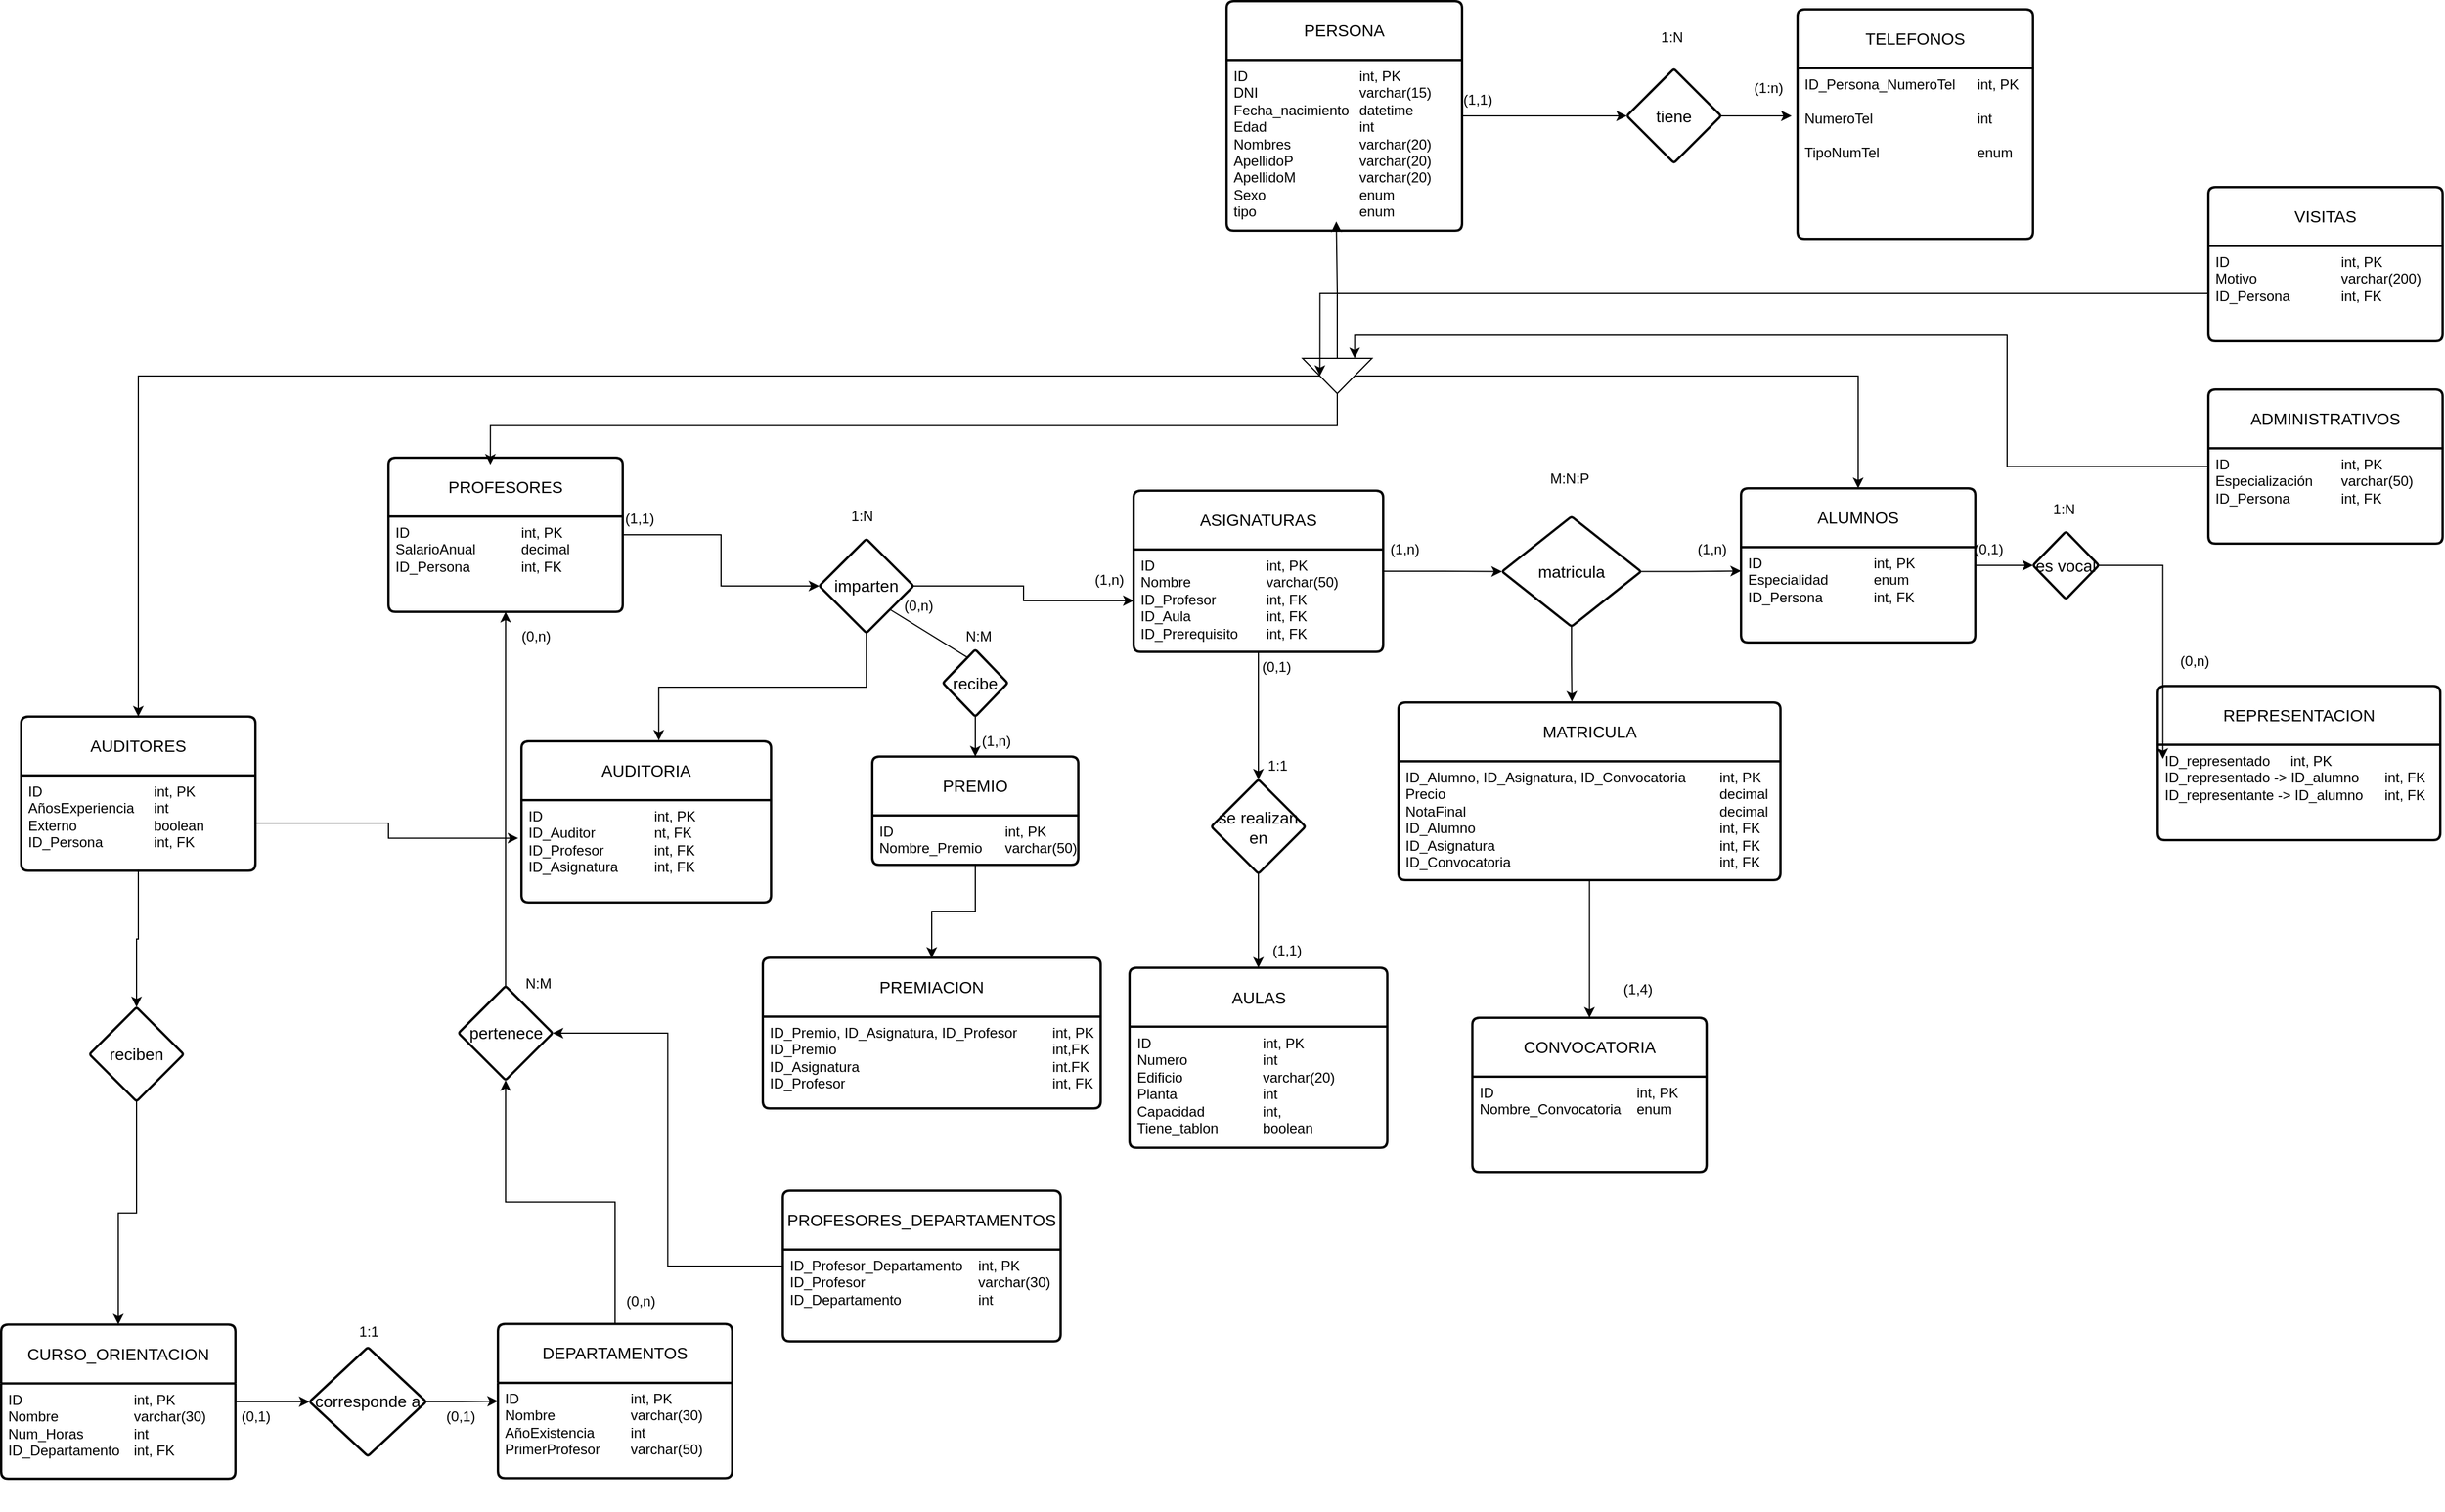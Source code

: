 <mxfile version="28.1.0">
  <diagram name="Página-1" id="hIb0Wc9JE0fTi1nJDeHk">
    <mxGraphModel dx="2127" dy="1770" grid="0" gridSize="10" guides="1" tooltips="1" connect="1" arrows="1" fold="1" page="1" pageScale="1" pageWidth="827" pageHeight="1169" math="0" shadow="0">
      <root>
        <mxCell id="0" />
        <mxCell id="1" parent="0" />
        <mxCell id="bm2Xu5GmlTO-DEPl8uQL-22" value="" style="edgeStyle=orthogonalEdgeStyle;rounded=0;orthogonalLoop=1;jettySize=auto;html=1;" edge="1" parent="1" source="bm2Xu5GmlTO-DEPl8uQL-1" target="bm2Xu5GmlTO-DEPl8uQL-21">
          <mxGeometry relative="1" as="geometry" />
        </mxCell>
        <mxCell id="bm2Xu5GmlTO-DEPl8uQL-1" value="PERSONA" style="swimlane;childLayout=stackLayout;horizontal=1;startSize=50;horizontalStack=0;rounded=1;fontSize=14;fontStyle=0;strokeWidth=2;resizeParent=0;resizeLast=1;shadow=0;dashed=0;align=center;arcSize=4;whiteSpace=wrap;html=1;" vertex="1" parent="1">
          <mxGeometry x="913" y="-116" width="200" height="195" as="geometry" />
        </mxCell>
        <mxCell id="bm2Xu5GmlTO-DEPl8uQL-2" value="ID&lt;span style=&quot;white-space: pre;&quot;&gt;&#x9;&lt;/span&gt;&lt;span style=&quot;white-space: pre;&quot;&gt;&#x9;&lt;/span&gt;&lt;span style=&quot;white-space: pre;&quot;&gt;&#x9;&lt;/span&gt;&lt;span style=&quot;white-space: pre;&quot;&gt;&#x9;&lt;/span&gt;int, PK&lt;div&gt;DNI&lt;span style=&quot;white-space: pre;&quot;&gt;&#x9;&lt;/span&gt;&lt;span style=&quot;white-space: pre;&quot;&gt;&#x9;&lt;/span&gt;&lt;span style=&quot;white-space: pre;&quot;&gt;&#x9;&lt;/span&gt;&lt;span style=&quot;white-space: pre;&quot;&gt;&#x9;&lt;/span&gt;varchar(15)&lt;/div&gt;&lt;div&gt;Fecha_nacimiento&lt;span style=&quot;white-space: pre;&quot;&gt;&#x9;&lt;/span&gt;datetime&lt;/div&gt;&lt;div&gt;Edad&lt;span style=&quot;white-space: pre;&quot;&gt;&#x9;&lt;/span&gt;&lt;span style=&quot;white-space: pre;&quot;&gt;&#x9;&lt;/span&gt;&lt;span style=&quot;white-space: pre;&quot;&gt;&#x9;&lt;/span&gt;int&lt;/div&gt;&lt;div&gt;Nombres&lt;span style=&quot;white-space: pre;&quot;&gt;&#x9;&lt;/span&gt;&lt;span style=&quot;white-space: pre;&quot;&gt;&#x9;&lt;/span&gt;&lt;span style=&quot;white-space: pre;&quot;&gt;&#x9;&lt;/span&gt;varchar(20)&lt;/div&gt;&lt;div&gt;ApellidoP&lt;span style=&quot;white-space: pre;&quot;&gt;&#x9;&lt;/span&gt;&lt;span style=&quot;white-space: pre;&quot;&gt;&#x9;&lt;/span&gt;&lt;span style=&quot;white-space: pre;&quot;&gt;&#x9;&lt;/span&gt;varchar(20)&lt;/div&gt;&lt;div&gt;ApellidoM&lt;span style=&quot;white-space: pre;&quot;&gt;&#x9;&lt;/span&gt;&lt;span style=&quot;white-space: pre;&quot;&gt;&#x9;&lt;/span&gt;varchar(20)&lt;/div&gt;&lt;div&gt;Sexo&lt;span style=&quot;white-space: pre;&quot;&gt;&#x9;&lt;/span&gt;&lt;span style=&quot;white-space: pre;&quot;&gt;&#x9;&lt;/span&gt;&lt;span style=&quot;white-space: pre;&quot;&gt;&#x9;&lt;/span&gt;enum&lt;/div&gt;&lt;div&gt;tipo&lt;span style=&quot;white-space: pre;&quot;&gt;&#x9;&lt;/span&gt;&lt;span style=&quot;white-space: pre;&quot;&gt;&#x9;&lt;/span&gt;&lt;span style=&quot;white-space: pre;&quot;&gt;&#x9;&lt;/span&gt;&lt;span style=&quot;white-space: pre;&quot;&gt;&#x9;&lt;/span&gt;enum&lt;/div&gt;&lt;div&gt;&lt;br&gt;&lt;/div&gt;&lt;div&gt;&lt;br&gt;&lt;/div&gt;&lt;div&gt;&lt;br&gt;&lt;/div&gt;" style="align=left;strokeColor=none;fillColor=none;spacingLeft=4;spacingRight=4;fontSize=12;verticalAlign=top;resizable=0;rotatable=0;part=1;html=1;whiteSpace=wrap;" vertex="1" parent="bm2Xu5GmlTO-DEPl8uQL-1">
          <mxGeometry y="50" width="200" height="145" as="geometry" />
        </mxCell>
        <mxCell id="bm2Xu5GmlTO-DEPl8uQL-25" value="" style="edgeStyle=orthogonalEdgeStyle;rounded=0;orthogonalLoop=1;jettySize=auto;html=1;" edge="1" parent="1" source="bm2Xu5GmlTO-DEPl8uQL-21">
          <mxGeometry relative="1" as="geometry">
            <mxPoint x="1393" y="-18.5" as="targetPoint" />
          </mxGeometry>
        </mxCell>
        <mxCell id="bm2Xu5GmlTO-DEPl8uQL-21" value="tiene" style="rhombus;whiteSpace=wrap;html=1;fontSize=14;fontStyle=0;startSize=50;horizontal=1;rounded=1;strokeWidth=2;shadow=0;dashed=0;arcSize=4;" vertex="1" parent="1">
          <mxGeometry x="1253" y="-58.5" width="80" height="80" as="geometry" />
        </mxCell>
        <mxCell id="bm2Xu5GmlTO-DEPl8uQL-23" value="(1,1)" style="text;html=1;align=center;verticalAlign=middle;resizable=0;points=[];autosize=1;strokeColor=none;fillColor=none;" vertex="1" parent="1">
          <mxGeometry x="1104" y="-45" width="43" height="26" as="geometry" />
        </mxCell>
        <mxCell id="bm2Xu5GmlTO-DEPl8uQL-26" value="TELEFONOS" style="swimlane;childLayout=stackLayout;horizontal=1;startSize=50;horizontalStack=0;rounded=1;fontSize=14;fontStyle=0;strokeWidth=2;resizeParent=0;resizeLast=1;shadow=0;dashed=0;align=center;arcSize=4;whiteSpace=wrap;html=1;" vertex="1" parent="1">
          <mxGeometry x="1398" y="-109" width="200" height="195" as="geometry" />
        </mxCell>
        <mxCell id="bm2Xu5GmlTO-DEPl8uQL-27" value="ID_Persona_NumeroTel&lt;span style=&quot;white-space: pre;&quot;&gt;&#x9;&lt;/span&gt;&amp;nbsp; &amp;nbsp; int, PK&lt;div&gt;&lt;br&gt;&lt;/div&gt;&lt;div&gt;NumeroTel&lt;span style=&quot;white-space: pre;&quot;&gt;&#x9;&lt;/span&gt;&lt;span style=&quot;white-space: pre;&quot;&gt;&#x9;&lt;/span&gt;&lt;span style=&quot;white-space: pre;&quot;&gt;&#x9;    int&lt;/span&gt;&lt;/div&gt;&lt;div&gt;&lt;br&gt;&lt;/div&gt;&lt;div&gt;TipoNumTel&lt;span style=&quot;white-space: pre;&quot;&gt;&#x9;&lt;/span&gt;&lt;span style=&quot;white-space: pre;&quot;&gt;&#x9;&lt;/span&gt;&lt;span style=&quot;white-space: pre;&quot;&gt;&#x9;&lt;/span&gt;&amp;nbsp; &amp;nbsp; enum&lt;/div&gt;&lt;div&gt;&lt;br&gt;&lt;/div&gt;&lt;div&gt;&lt;br&gt;&lt;/div&gt;&lt;div&gt;&lt;br&gt;&lt;/div&gt;" style="align=left;strokeColor=none;fillColor=none;spacingLeft=4;spacingRight=4;fontSize=12;verticalAlign=top;resizable=0;rotatable=0;part=1;html=1;whiteSpace=wrap;" vertex="1" parent="bm2Xu5GmlTO-DEPl8uQL-26">
          <mxGeometry y="50" width="200" height="145" as="geometry" />
        </mxCell>
        <mxCell id="bm2Xu5GmlTO-DEPl8uQL-28" value="(1:n)" style="text;html=1;align=center;verticalAlign=middle;resizable=0;points=[];autosize=1;strokeColor=none;fillColor=none;" vertex="1" parent="1">
          <mxGeometry x="1351" y="-55" width="43" height="26" as="geometry" />
        </mxCell>
        <mxCell id="bm2Xu5GmlTO-DEPl8uQL-29" value="1:N" style="text;html=1;align=center;verticalAlign=middle;resizable=0;points=[];autosize=1;strokeColor=none;fillColor=none;" vertex="1" parent="1">
          <mxGeometry x="1272" y="-98" width="37" height="26" as="geometry" />
        </mxCell>
        <mxCell id="bm2Xu5GmlTO-DEPl8uQL-44" value="" style="edgeStyle=orthogonalEdgeStyle;rounded=0;orthogonalLoop=1;jettySize=auto;html=1;" edge="1" parent="1" source="bm2Xu5GmlTO-DEPl8uQL-30" target="bm2Xu5GmlTO-DEPl8uQL-43">
          <mxGeometry relative="1" as="geometry" />
        </mxCell>
        <mxCell id="bm2Xu5GmlTO-DEPl8uQL-30" value="AUDITORES" style="swimlane;childLayout=stackLayout;horizontal=1;startSize=50;horizontalStack=0;rounded=1;fontSize=14;fontStyle=0;strokeWidth=2;resizeParent=0;resizeLast=1;shadow=0;dashed=0;align=center;arcSize=4;whiteSpace=wrap;html=1;" vertex="1" parent="1">
          <mxGeometry x="-111" y="492" width="199" height="131" as="geometry" />
        </mxCell>
        <mxCell id="bm2Xu5GmlTO-DEPl8uQL-31" value="ID&lt;span style=&quot;white-space: pre;&quot;&gt;&#x9;&lt;/span&gt;&lt;span style=&quot;white-space: pre;&quot;&gt;&#x9;&lt;span style=&quot;white-space: pre;&quot;&gt;&#x9;&lt;/span&gt;&lt;span style=&quot;white-space: pre;&quot;&gt;&#x9;&lt;/span&gt;&lt;/span&gt;int, PK&lt;div&gt;AñosExperiencia&lt;span style=&quot;white-space: pre;&quot;&gt;&#x9;&lt;/span&gt;int&lt;/div&gt;&lt;div&gt;Externo&lt;span style=&quot;white-space: pre;&quot;&gt;&#x9;&lt;/span&gt;&lt;span style=&quot;white-space: pre;&quot;&gt;&#x9;&lt;/span&gt;&lt;span style=&quot;white-space: pre;&quot;&gt;&#x9;&lt;/span&gt;boolean&lt;/div&gt;&lt;div&gt;ID_Persona&lt;span style=&quot;white-space: pre;&quot;&gt;&#x9;&lt;/span&gt;&lt;span style=&quot;white-space: pre;&quot;&gt;&#x9;&lt;/span&gt;int, FK&lt;/div&gt;&lt;div&gt;&lt;br&gt;&lt;/div&gt;&lt;div&gt;&lt;br&gt;&lt;/div&gt;&lt;div&gt;&lt;br&gt;&lt;/div&gt;" style="align=left;strokeColor=none;fillColor=none;spacingLeft=4;spacingRight=4;fontSize=12;verticalAlign=top;resizable=0;rotatable=0;part=1;html=1;whiteSpace=wrap;" vertex="1" parent="bm2Xu5GmlTO-DEPl8uQL-30">
          <mxGeometry y="50" width="199" height="81" as="geometry" />
        </mxCell>
        <mxCell id="bm2Xu5GmlTO-DEPl8uQL-34" style="edgeStyle=orthogonalEdgeStyle;rounded=0;orthogonalLoop=1;jettySize=auto;html=1;entryX=0.5;entryY=0;entryDx=0;entryDy=0;" edge="1" parent="1" source="bm2Xu5GmlTO-DEPl8uQL-32" target="bm2Xu5GmlTO-DEPl8uQL-30">
          <mxGeometry relative="1" as="geometry" />
        </mxCell>
        <mxCell id="bm2Xu5GmlTO-DEPl8uQL-110" style="edgeStyle=orthogonalEdgeStyle;rounded=0;orthogonalLoop=1;jettySize=auto;html=1;exitX=0;exitY=0.5;exitDx=0;exitDy=0;" edge="1" parent="1" source="bm2Xu5GmlTO-DEPl8uQL-32">
          <mxGeometry relative="1" as="geometry">
            <mxPoint x="1006.182" y="71.182" as="targetPoint" />
          </mxGeometry>
        </mxCell>
        <mxCell id="bm2Xu5GmlTO-DEPl8uQL-113" style="edgeStyle=orthogonalEdgeStyle;rounded=0;orthogonalLoop=1;jettySize=auto;html=1;entryX=0.5;entryY=0;entryDx=0;entryDy=0;" edge="1" parent="1" source="bm2Xu5GmlTO-DEPl8uQL-32" target="bm2Xu5GmlTO-DEPl8uQL-39">
          <mxGeometry relative="1" as="geometry" />
        </mxCell>
        <mxCell id="bm2Xu5GmlTO-DEPl8uQL-32" value="" style="triangle;whiteSpace=wrap;html=1;rotation=90;" vertex="1" parent="1">
          <mxGeometry x="992" y="173" width="30" height="59" as="geometry" />
        </mxCell>
        <mxCell id="bm2Xu5GmlTO-DEPl8uQL-73" value="" style="edgeStyle=orthogonalEdgeStyle;rounded=0;orthogonalLoop=1;jettySize=auto;html=1;" edge="1" parent="1" source="bm2Xu5GmlTO-DEPl8uQL-36" target="bm2Xu5GmlTO-DEPl8uQL-72">
          <mxGeometry relative="1" as="geometry" />
        </mxCell>
        <mxCell id="bm2Xu5GmlTO-DEPl8uQL-36" value="PROFESORES" style="swimlane;childLayout=stackLayout;horizontal=1;startSize=50;horizontalStack=0;rounded=1;fontSize=14;fontStyle=0;strokeWidth=2;resizeParent=0;resizeLast=1;shadow=0;dashed=0;align=center;arcSize=4;whiteSpace=wrap;html=1;" vertex="1" parent="1">
          <mxGeometry x="201" y="272" width="199" height="131" as="geometry" />
        </mxCell>
        <mxCell id="bm2Xu5GmlTO-DEPl8uQL-37" value="ID&lt;span style=&quot;white-space: pre;&quot;&gt;&#x9;&lt;/span&gt;&lt;span style=&quot;white-space: pre;&quot;&gt;&#x9;&lt;span style=&quot;white-space: pre;&quot;&gt;&#x9;&lt;/span&gt;&lt;span style=&quot;white-space: pre;&quot;&gt;&#x9;&lt;/span&gt;&lt;/span&gt;int, PK&lt;div&gt;SalarioAnual&lt;span style=&quot;white-space: pre;&quot;&gt;&#x9;&lt;/span&gt;&lt;span style=&quot;white-space: pre;&quot;&gt;&#x9;&lt;/span&gt;decimal&lt;/div&gt;&lt;div&gt;&lt;span style=&quot;background-color: transparent; color: light-dark(rgb(0, 0, 0), rgb(255, 255, 255));&quot;&gt;ID_Persona&lt;/span&gt;&lt;span style=&quot;background-color: transparent; color: light-dark(rgb(0, 0, 0), rgb(255, 255, 255)); white-space: pre;&quot;&gt;&#x9;&lt;/span&gt;&lt;span style=&quot;background-color: transparent; color: light-dark(rgb(0, 0, 0), rgb(255, 255, 255)); white-space: pre;&quot;&gt;&#x9;&lt;/span&gt;&lt;span style=&quot;background-color: transparent; color: light-dark(rgb(0, 0, 0), rgb(255, 255, 255));&quot;&gt;int, FK&lt;/span&gt;&lt;/div&gt;&lt;div&gt;&lt;br&gt;&lt;/div&gt;&lt;div&gt;&lt;br&gt;&lt;/div&gt;&lt;div&gt;&lt;br&gt;&lt;/div&gt;" style="align=left;strokeColor=none;fillColor=none;spacingLeft=4;spacingRight=4;fontSize=12;verticalAlign=top;resizable=0;rotatable=0;part=1;html=1;whiteSpace=wrap;" vertex="1" parent="bm2Xu5GmlTO-DEPl8uQL-36">
          <mxGeometry y="50" width="199" height="81" as="geometry" />
        </mxCell>
        <mxCell id="bm2Xu5GmlTO-DEPl8uQL-104" value="" style="edgeStyle=orthogonalEdgeStyle;rounded=0;orthogonalLoop=1;jettySize=auto;html=1;" edge="1" parent="1" source="bm2Xu5GmlTO-DEPl8uQL-39" target="bm2Xu5GmlTO-DEPl8uQL-103">
          <mxGeometry relative="1" as="geometry" />
        </mxCell>
        <mxCell id="bm2Xu5GmlTO-DEPl8uQL-39" value="ALUMNOS" style="swimlane;childLayout=stackLayout;horizontal=1;startSize=50;horizontalStack=0;rounded=1;fontSize=14;fontStyle=0;strokeWidth=2;resizeParent=0;resizeLast=1;shadow=0;dashed=0;align=center;arcSize=4;whiteSpace=wrap;html=1;" vertex="1" parent="1">
          <mxGeometry x="1350" y="298" width="199" height="131" as="geometry" />
        </mxCell>
        <mxCell id="bm2Xu5GmlTO-DEPl8uQL-40" value="ID&lt;span style=&quot;white-space: pre;&quot;&gt;&#x9;&lt;/span&gt;&lt;span style=&quot;white-space: pre;&quot;&gt;&#x9;&lt;span style=&quot;white-space: pre;&quot;&gt;&#x9;&lt;/span&gt;&lt;span style=&quot;white-space: pre;&quot;&gt;&#x9;&lt;/span&gt;&lt;/span&gt;int, PK&lt;div&gt;Especialidad&lt;span style=&quot;white-space: pre;&quot;&gt;&#x9;&lt;/span&gt;&lt;span style=&quot;white-space: pre;&quot;&gt;&#x9;&lt;/span&gt;enum&lt;/div&gt;&lt;div&gt;&lt;span style=&quot;background-color: transparent; color: light-dark(rgb(0, 0, 0), rgb(255, 255, 255));&quot;&gt;ID_Persona&lt;/span&gt;&lt;span style=&quot;background-color: transparent; color: light-dark(rgb(0, 0, 0), rgb(255, 255, 255)); white-space: pre;&quot;&gt;&#x9;&lt;/span&gt;&lt;span style=&quot;background-color: transparent; color: light-dark(rgb(0, 0, 0), rgb(255, 255, 255)); white-space: pre;&quot;&gt;&#x9;&lt;/span&gt;&lt;span style=&quot;background-color: transparent; color: light-dark(rgb(0, 0, 0), rgb(255, 255, 255));&quot;&gt;int, FK&lt;/span&gt;&lt;/div&gt;&lt;div&gt;&lt;br&gt;&lt;/div&gt;&lt;div&gt;&lt;br&gt;&lt;/div&gt;&lt;div&gt;&lt;br&gt;&lt;/div&gt;" style="align=left;strokeColor=none;fillColor=none;spacingLeft=4;spacingRight=4;fontSize=12;verticalAlign=top;resizable=0;rotatable=0;part=1;html=1;whiteSpace=wrap;" vertex="1" parent="bm2Xu5GmlTO-DEPl8uQL-39">
          <mxGeometry y="50" width="199" height="81" as="geometry" />
        </mxCell>
        <mxCell id="bm2Xu5GmlTO-DEPl8uQL-135" style="edgeStyle=orthogonalEdgeStyle;rounded=0;orthogonalLoop=1;jettySize=auto;html=1;entryX=0;entryY=0.25;entryDx=0;entryDy=0;" edge="1" parent="1" source="bm2Xu5GmlTO-DEPl8uQL-41" target="bm2Xu5GmlTO-DEPl8uQL-32">
          <mxGeometry relative="1" as="geometry">
            <mxPoint x="1381.333" y="119" as="targetPoint" />
            <Array as="points">
              <mxPoint x="1576" y="280" />
              <mxPoint x="1576" y="168" />
              <mxPoint x="1022" y="168" />
            </Array>
          </mxGeometry>
        </mxCell>
        <mxCell id="bm2Xu5GmlTO-DEPl8uQL-41" value="ADMINISTRATIVOS" style="swimlane;childLayout=stackLayout;horizontal=1;startSize=50;horizontalStack=0;rounded=1;fontSize=14;fontStyle=0;strokeWidth=2;resizeParent=0;resizeLast=1;shadow=0;dashed=0;align=center;arcSize=4;whiteSpace=wrap;html=1;" vertex="1" parent="1">
          <mxGeometry x="1747" y="214" width="199" height="131" as="geometry" />
        </mxCell>
        <mxCell id="bm2Xu5GmlTO-DEPl8uQL-42" value="ID&lt;span style=&quot;white-space: pre;&quot;&gt;&#x9;&lt;/span&gt;&lt;span style=&quot;white-space: pre;&quot;&gt;&#x9;&lt;span style=&quot;white-space: pre;&quot;&gt;&#x9;&lt;/span&gt;&lt;span style=&quot;white-space: pre;&quot;&gt;&#x9;&lt;/span&gt;&lt;/span&gt;int, PK&lt;div&gt;Especialización&lt;span style=&quot;white-space: pre;&quot;&gt;&#x9;&lt;/span&gt;varchar(50)&lt;/div&gt;&lt;div&gt;&lt;span style=&quot;background-color: transparent; color: light-dark(rgb(0, 0, 0), rgb(255, 255, 255));&quot;&gt;ID_Persona&lt;/span&gt;&lt;span style=&quot;background-color: transparent; color: light-dark(rgb(0, 0, 0), rgb(255, 255, 255)); white-space: pre;&quot;&gt;&#x9;&lt;/span&gt;&lt;span style=&quot;background-color: transparent; color: light-dark(rgb(0, 0, 0), rgb(255, 255, 255)); white-space: pre;&quot;&gt;&#x9;&lt;/span&gt;&lt;span style=&quot;background-color: transparent; color: light-dark(rgb(0, 0, 0), rgb(255, 255, 255));&quot;&gt;int, FK&lt;/span&gt;&lt;/div&gt;&lt;div&gt;&lt;br&gt;&lt;/div&gt;&lt;div&gt;&lt;br&gt;&lt;/div&gt;&lt;div&gt;&lt;br&gt;&lt;/div&gt;" style="align=left;strokeColor=none;fillColor=none;spacingLeft=4;spacingRight=4;fontSize=12;verticalAlign=top;resizable=0;rotatable=0;part=1;html=1;whiteSpace=wrap;" vertex="1" parent="bm2Xu5GmlTO-DEPl8uQL-41">
          <mxGeometry y="50" width="199" height="81" as="geometry" />
        </mxCell>
        <mxCell id="bm2Xu5GmlTO-DEPl8uQL-47" value="" style="edgeStyle=orthogonalEdgeStyle;rounded=0;orthogonalLoop=1;jettySize=auto;html=1;entryX=0.5;entryY=0;entryDx=0;entryDy=0;" edge="1" parent="1" source="bm2Xu5GmlTO-DEPl8uQL-43" target="bm2Xu5GmlTO-DEPl8uQL-45">
          <mxGeometry relative="1" as="geometry">
            <mxPoint x="152" y="862" as="targetPoint" />
          </mxGeometry>
        </mxCell>
        <mxCell id="bm2Xu5GmlTO-DEPl8uQL-43" value="reciben" style="rhombus;whiteSpace=wrap;html=1;fontSize=14;fontStyle=0;startSize=50;horizontal=1;rounded=1;strokeWidth=2;shadow=0;dashed=0;arcSize=4;" vertex="1" parent="1">
          <mxGeometry x="-53" y="739" width="80" height="80" as="geometry" />
        </mxCell>
        <mxCell id="bm2Xu5GmlTO-DEPl8uQL-51" value="" style="edgeStyle=orthogonalEdgeStyle;rounded=0;orthogonalLoop=1;jettySize=auto;html=1;" edge="1" parent="1" source="bm2Xu5GmlTO-DEPl8uQL-45" target="bm2Xu5GmlTO-DEPl8uQL-50">
          <mxGeometry relative="1" as="geometry" />
        </mxCell>
        <mxCell id="bm2Xu5GmlTO-DEPl8uQL-45" value="CURSO_ORIENTACION" style="swimlane;childLayout=stackLayout;horizontal=1;startSize=50;horizontalStack=0;rounded=1;fontSize=14;fontStyle=0;strokeWidth=2;resizeParent=0;resizeLast=1;shadow=0;dashed=0;align=center;arcSize=4;whiteSpace=wrap;html=1;" vertex="1" parent="1">
          <mxGeometry x="-128" y="1008.75" width="199" height="131" as="geometry" />
        </mxCell>
        <mxCell id="bm2Xu5GmlTO-DEPl8uQL-46" value="ID&lt;span style=&quot;white-space: pre;&quot;&gt;&#x9;&lt;/span&gt;&lt;span style=&quot;white-space: pre;&quot;&gt;&#x9;&lt;span style=&quot;white-space: pre;&quot;&gt;&#x9;&lt;/span&gt;&lt;span style=&quot;white-space: pre;&quot;&gt;&#x9;&lt;/span&gt;&lt;/span&gt;int, PK&lt;div&gt;Nombre&lt;span style=&quot;white-space: pre;&quot;&gt;&#x9;&lt;/span&gt;&lt;span style=&quot;white-space: pre;&quot;&gt;&#x9;&lt;/span&gt;&lt;span style=&quot;white-space: pre;&quot;&gt;&#x9;&lt;/span&gt;varchar(30)&lt;/div&gt;&lt;div&gt;Num_Horas&lt;span style=&quot;white-space: pre;&quot;&gt;&#x9;&lt;/span&gt;&lt;span style=&quot;white-space: pre;&quot;&gt;&#x9;&lt;/span&gt;int&lt;/div&gt;&lt;div&gt;ID_Departamento&lt;span style=&quot;white-space: pre;&quot;&gt;&#x9;&lt;/span&gt;int, FK&lt;/div&gt;&lt;div&gt;&lt;br&gt;&lt;/div&gt;&lt;div&gt;&lt;br&gt;&lt;/div&gt;&lt;div&gt;&lt;br&gt;&lt;/div&gt;" style="align=left;strokeColor=none;fillColor=none;spacingLeft=4;spacingRight=4;fontSize=12;verticalAlign=top;resizable=0;rotatable=0;part=1;html=1;whiteSpace=wrap;" vertex="1" parent="bm2Xu5GmlTO-DEPl8uQL-45">
          <mxGeometry y="50" width="199" height="81" as="geometry" />
        </mxCell>
        <mxCell id="bm2Xu5GmlTO-DEPl8uQL-57" value="" style="edgeStyle=orthogonalEdgeStyle;rounded=0;orthogonalLoop=1;jettySize=auto;html=1;" edge="1" parent="1" source="bm2Xu5GmlTO-DEPl8uQL-48" target="bm2Xu5GmlTO-DEPl8uQL-56">
          <mxGeometry relative="1" as="geometry" />
        </mxCell>
        <mxCell id="bm2Xu5GmlTO-DEPl8uQL-48" value="DEPARTAMENTOS" style="swimlane;childLayout=stackLayout;horizontal=1;startSize=50;horizontalStack=0;rounded=1;fontSize=14;fontStyle=0;strokeWidth=2;resizeParent=0;resizeLast=1;shadow=0;dashed=0;align=center;arcSize=4;whiteSpace=wrap;html=1;" vertex="1" parent="1">
          <mxGeometry x="294" y="1008.25" width="199" height="131" as="geometry" />
        </mxCell>
        <mxCell id="bm2Xu5GmlTO-DEPl8uQL-49" value="ID&lt;span style=&quot;white-space: pre;&quot;&gt;&#x9;&lt;/span&gt;&lt;span style=&quot;white-space: pre;&quot;&gt;&#x9;&lt;span style=&quot;white-space: pre;&quot;&gt;&#x9;&lt;/span&gt;&lt;span style=&quot;white-space: pre;&quot;&gt;&#x9;&lt;/span&gt;&lt;/span&gt;int, PK&lt;div&gt;Nombre&lt;span style=&quot;white-space: pre;&quot;&gt;&#x9;&lt;/span&gt;&lt;span style=&quot;white-space: pre;&quot;&gt;&#x9;&lt;/span&gt;&lt;span style=&quot;white-space: pre;&quot;&gt;&#x9;&lt;/span&gt;varchar(30)&lt;/div&gt;&lt;div&gt;AñoExistencia&lt;span style=&quot;white-space: pre;&quot;&gt;&#x9;&lt;/span&gt;&lt;span style=&quot;white-space: pre;&quot;&gt;&#x9;&lt;/span&gt;int&lt;/div&gt;&lt;div&gt;PrimerProfesor&lt;span style=&quot;white-space: pre;&quot;&gt;&#x9;&lt;/span&gt;varchar(50)&lt;/div&gt;&lt;div&gt;&lt;br&gt;&lt;/div&gt;&lt;div&gt;&lt;br&gt;&lt;/div&gt;&lt;div&gt;&lt;br&gt;&lt;/div&gt;" style="align=left;strokeColor=none;fillColor=none;spacingLeft=4;spacingRight=4;fontSize=12;verticalAlign=top;resizable=0;rotatable=0;part=1;html=1;whiteSpace=wrap;" vertex="1" parent="bm2Xu5GmlTO-DEPl8uQL-48">
          <mxGeometry y="50" width="199" height="81" as="geometry" />
        </mxCell>
        <mxCell id="bm2Xu5GmlTO-DEPl8uQL-52" style="edgeStyle=orthogonalEdgeStyle;rounded=0;orthogonalLoop=1;jettySize=auto;html=1;entryX=0;entryY=0.5;entryDx=0;entryDy=0;" edge="1" parent="1" source="bm2Xu5GmlTO-DEPl8uQL-50" target="bm2Xu5GmlTO-DEPl8uQL-48">
          <mxGeometry relative="1" as="geometry">
            <mxPoint x="269.333" y="1074.25" as="targetPoint" />
          </mxGeometry>
        </mxCell>
        <mxCell id="bm2Xu5GmlTO-DEPl8uQL-50" value="corresponde a" style="rhombus;whiteSpace=wrap;html=1;fontSize=14;fontStyle=0;startSize=50;horizontal=1;rounded=1;strokeWidth=2;shadow=0;dashed=0;arcSize=4;" vertex="1" parent="1">
          <mxGeometry x="134" y="1028" width="99" height="92.5" as="geometry" />
        </mxCell>
        <mxCell id="bm2Xu5GmlTO-DEPl8uQL-53" value="(0,1)" style="text;html=1;align=center;verticalAlign=middle;resizable=0;points=[];autosize=1;strokeColor=none;fillColor=none;" vertex="1" parent="1">
          <mxGeometry x="66" y="1073.75" width="43" height="26" as="geometry" />
        </mxCell>
        <mxCell id="bm2Xu5GmlTO-DEPl8uQL-54" value="(0,1)" style="text;html=1;align=center;verticalAlign=middle;resizable=0;points=[];autosize=1;strokeColor=none;fillColor=none;" vertex="1" parent="1">
          <mxGeometry x="240" y="1073.75" width="43" height="26" as="geometry" />
        </mxCell>
        <mxCell id="bm2Xu5GmlTO-DEPl8uQL-55" value="1:1" style="text;html=1;align=center;verticalAlign=middle;resizable=0;points=[];autosize=1;strokeColor=none;fillColor=none;" vertex="1" parent="1">
          <mxGeometry x="166" y="1002" width="35" height="26" as="geometry" />
        </mxCell>
        <mxCell id="bm2Xu5GmlTO-DEPl8uQL-58" value="" style="edgeStyle=orthogonalEdgeStyle;rounded=0;orthogonalLoop=1;jettySize=auto;html=1;" edge="1" parent="1" source="bm2Xu5GmlTO-DEPl8uQL-56" target="bm2Xu5GmlTO-DEPl8uQL-37">
          <mxGeometry relative="1" as="geometry" />
        </mxCell>
        <mxCell id="bm2Xu5GmlTO-DEPl8uQL-56" value="pertenece" style="rhombus;whiteSpace=wrap;html=1;fontSize=14;fontStyle=0;startSize=50;horizontal=1;rounded=1;strokeWidth=2;shadow=0;dashed=0;arcSize=4;" vertex="1" parent="1">
          <mxGeometry x="260.5" y="721" width="80" height="80" as="geometry" />
        </mxCell>
        <mxCell id="bm2Xu5GmlTO-DEPl8uQL-59" value="(0,n)" style="text;html=1;align=center;verticalAlign=middle;resizable=0;points=[];autosize=1;strokeColor=none;fillColor=none;" vertex="1" parent="1">
          <mxGeometry x="304.5" y="411" width="43" height="26" as="geometry" />
        </mxCell>
        <mxCell id="bm2Xu5GmlTO-DEPl8uQL-62" value="(0,n)" style="text;html=1;align=center;verticalAlign=middle;resizable=0;points=[];autosize=1;strokeColor=none;fillColor=none;" vertex="1" parent="1">
          <mxGeometry x="393" y="976" width="43" height="26" as="geometry" />
        </mxCell>
        <mxCell id="bm2Xu5GmlTO-DEPl8uQL-63" value="N:M" style="text;html=1;align=center;verticalAlign=middle;resizable=0;points=[];autosize=1;strokeColor=none;fillColor=none;" vertex="1" parent="1">
          <mxGeometry x="307.5" y="705.5" width="40" height="26" as="geometry" />
        </mxCell>
        <mxCell id="bm2Xu5GmlTO-DEPl8uQL-66" style="edgeStyle=orthogonalEdgeStyle;rounded=0;orthogonalLoop=1;jettySize=auto;html=1;entryX=1;entryY=0.5;entryDx=0;entryDy=0;" edge="1" parent="1" source="bm2Xu5GmlTO-DEPl8uQL-64" target="bm2Xu5GmlTO-DEPl8uQL-56">
          <mxGeometry relative="1" as="geometry">
            <mxPoint x="443" y="782" as="targetPoint" />
          </mxGeometry>
        </mxCell>
        <mxCell id="bm2Xu5GmlTO-DEPl8uQL-64" value="PROFESORES_DEPARTAMENTOS" style="swimlane;childLayout=stackLayout;horizontal=1;startSize=50;horizontalStack=0;rounded=1;fontSize=14;fontStyle=0;strokeWidth=2;resizeParent=0;resizeLast=1;shadow=0;dashed=0;align=center;arcSize=4;whiteSpace=wrap;html=1;" vertex="1" parent="1">
          <mxGeometry x="536" y="895" width="236" height="128" as="geometry" />
        </mxCell>
        <mxCell id="bm2Xu5GmlTO-DEPl8uQL-65" value="ID_Profesor_Departamento&lt;span style=&quot;white-space: pre;&quot;&gt;&lt;span style=&quot;white-space: pre;&quot;&gt;&#x9;&lt;/span&gt;&lt;/span&gt;int, PK&lt;div&gt;ID_Profesor&lt;span style=&quot;white-space: pre;&quot;&gt;&#x9;&lt;/span&gt;&lt;span style=&quot;white-space: pre;&quot;&gt;&#x9;&lt;span style=&quot;white-space: pre;&quot;&gt;&#x9;&lt;/span&gt;&lt;span style=&quot;white-space: pre;&quot;&gt;&#x9;&lt;/span&gt;&lt;/span&gt;varchar(30)&lt;/div&gt;&lt;div&gt;ID_Departamento&lt;span style=&quot;white-space: pre;&quot;&gt;&#x9;&lt;span style=&quot;white-space: pre;&quot;&gt;&#x9;&lt;/span&gt;&lt;span style=&quot;white-space: pre;&quot;&gt;&#x9;&lt;/span&gt;&lt;/span&gt;int&lt;/div&gt;&lt;div&gt;&lt;br&gt;&lt;/div&gt;&lt;div&gt;&lt;br&gt;&lt;/div&gt;" style="align=left;strokeColor=none;fillColor=none;spacingLeft=4;spacingRight=4;fontSize=12;verticalAlign=top;resizable=0;rotatable=0;part=1;html=1;whiteSpace=wrap;" vertex="1" parent="bm2Xu5GmlTO-DEPl8uQL-64">
          <mxGeometry y="50" width="236" height="78" as="geometry" />
        </mxCell>
        <mxCell id="bm2Xu5GmlTO-DEPl8uQL-79" value="" style="edgeStyle=orthogonalEdgeStyle;rounded=0;orthogonalLoop=1;jettySize=auto;html=1;" edge="1" parent="1" source="bm2Xu5GmlTO-DEPl8uQL-67" target="bm2Xu5GmlTO-DEPl8uQL-78">
          <mxGeometry relative="1" as="geometry" />
        </mxCell>
        <mxCell id="bm2Xu5GmlTO-DEPl8uQL-87" value="" style="edgeStyle=orthogonalEdgeStyle;rounded=0;orthogonalLoop=1;jettySize=auto;html=1;" edge="1" parent="1" source="bm2Xu5GmlTO-DEPl8uQL-67" target="bm2Xu5GmlTO-DEPl8uQL-86">
          <mxGeometry relative="1" as="geometry" />
        </mxCell>
        <mxCell id="bm2Xu5GmlTO-DEPl8uQL-67" value="ASIGNATURAS" style="swimlane;childLayout=stackLayout;horizontal=1;startSize=50;horizontalStack=0;rounded=1;fontSize=14;fontStyle=0;strokeWidth=2;resizeParent=0;resizeLast=1;shadow=0;dashed=0;align=center;arcSize=4;whiteSpace=wrap;html=1;" vertex="1" parent="1">
          <mxGeometry x="834" y="300" width="212" height="137" as="geometry" />
        </mxCell>
        <mxCell id="bm2Xu5GmlTO-DEPl8uQL-68" value="ID&lt;span style=&quot;white-space: pre;&quot;&gt;&#x9;&lt;/span&gt;&lt;span style=&quot;white-space: pre;&quot;&gt;&#x9;&lt;span style=&quot;white-space: pre;&quot;&gt;&#x9;&lt;/span&gt;&lt;span style=&quot;white-space: pre;&quot;&gt;&#x9;&lt;/span&gt;&lt;/span&gt;int, PK&lt;div&gt;Nombre&lt;span style=&quot;white-space: pre;&quot;&gt;&#x9;&lt;/span&gt;&lt;span style=&quot;white-space: pre;&quot;&gt;&#x9;&lt;/span&gt;&lt;span style=&quot;white-space: pre;&quot;&gt;&#x9;&lt;/span&gt;varchar(50)&lt;/div&gt;&lt;div&gt;&lt;span style=&quot;background-color: transparent; color: light-dark(rgb(0, 0, 0), rgb(255, 255, 255));&quot;&gt;ID_Profesor&lt;/span&gt;&lt;span style=&quot;background-color: transparent; color: light-dark(rgb(0, 0, 0), rgb(255, 255, 255)); white-space: pre;&quot;&gt;&#x9;&lt;/span&gt;&lt;span style=&quot;background-color: transparent; color: light-dark(rgb(0, 0, 0), rgb(255, 255, 255)); white-space: pre;&quot;&gt;&#x9;&lt;/span&gt;&lt;span style=&quot;background-color: transparent; color: light-dark(rgb(0, 0, 0), rgb(255, 255, 255));&quot;&gt;int, FK&lt;/span&gt;&lt;/div&gt;&lt;div&gt;ID_Aula&lt;span style=&quot;white-space: pre;&quot;&gt;&#x9;&lt;/span&gt;&lt;span style=&quot;white-space: pre;&quot;&gt;&#x9;&lt;/span&gt;&lt;span style=&quot;white-space: pre;&quot;&gt;&#x9;&lt;/span&gt;int, FK&lt;/div&gt;&lt;div&gt;ID_Prerequisito&lt;span style=&quot;white-space: pre;&quot;&gt;&#x9;&lt;/span&gt;int, FK&lt;/div&gt;" style="align=left;strokeColor=none;fillColor=none;spacingLeft=4;spacingRight=4;fontSize=12;verticalAlign=top;resizable=0;rotatable=0;part=1;html=1;whiteSpace=wrap;" vertex="1" parent="bm2Xu5GmlTO-DEPl8uQL-67">
          <mxGeometry y="50" width="212" height="87" as="geometry" />
        </mxCell>
        <mxCell id="bm2Xu5GmlTO-DEPl8uQL-74" style="edgeStyle=orthogonalEdgeStyle;rounded=0;orthogonalLoop=1;jettySize=auto;html=1;entryX=0;entryY=0.5;entryDx=0;entryDy=0;" edge="1" parent="1" source="bm2Xu5GmlTO-DEPl8uQL-72" target="bm2Xu5GmlTO-DEPl8uQL-68">
          <mxGeometry relative="1" as="geometry" />
        </mxCell>
        <mxCell id="bm2Xu5GmlTO-DEPl8uQL-72" value="imparten" style="rhombus;whiteSpace=wrap;html=1;fontSize=14;fontStyle=0;startSize=50;horizontal=1;rounded=1;strokeWidth=2;shadow=0;dashed=0;arcSize=4;" vertex="1" parent="1">
          <mxGeometry x="567" y="341" width="80" height="80" as="geometry" />
        </mxCell>
        <mxCell id="bm2Xu5GmlTO-DEPl8uQL-75" value="(1,1)" style="text;html=1;align=center;verticalAlign=middle;resizable=0;points=[];autosize=1;strokeColor=none;fillColor=none;" vertex="1" parent="1">
          <mxGeometry x="392" y="311" width="43" height="26" as="geometry" />
        </mxCell>
        <mxCell id="bm2Xu5GmlTO-DEPl8uQL-76" value="(1,n)" style="text;html=1;align=center;verticalAlign=middle;resizable=0;points=[];autosize=1;strokeColor=none;fillColor=none;" vertex="1" parent="1">
          <mxGeometry x="791" y="363" width="43" height="26" as="geometry" />
        </mxCell>
        <mxCell id="bm2Xu5GmlTO-DEPl8uQL-77" value="1:N" style="text;html=1;align=center;verticalAlign=middle;resizable=0;points=[];autosize=1;strokeColor=none;fillColor=none;" vertex="1" parent="1">
          <mxGeometry x="584" y="308.75" width="37" height="26" as="geometry" />
        </mxCell>
        <mxCell id="bm2Xu5GmlTO-DEPl8uQL-82" style="edgeStyle=orthogonalEdgeStyle;rounded=0;orthogonalLoop=1;jettySize=auto;html=1;exitX=0.5;exitY=1;exitDx=0;exitDy=0;entryX=0.5;entryY=0;entryDx=0;entryDy=0;" edge="1" parent="1" source="bm2Xu5GmlTO-DEPl8uQL-78" target="bm2Xu5GmlTO-DEPl8uQL-80">
          <mxGeometry relative="1" as="geometry" />
        </mxCell>
        <mxCell id="bm2Xu5GmlTO-DEPl8uQL-78" value="se realizan en" style="rhombus;whiteSpace=wrap;html=1;fontSize=14;fontStyle=0;startSize=50;horizontal=1;rounded=1;strokeWidth=2;shadow=0;dashed=0;arcSize=4;" vertex="1" parent="1">
          <mxGeometry x="900" y="545.5" width="80" height="80" as="geometry" />
        </mxCell>
        <mxCell id="bm2Xu5GmlTO-DEPl8uQL-80" value="AULAS" style="swimlane;childLayout=stackLayout;horizontal=1;startSize=50;horizontalStack=0;rounded=1;fontSize=14;fontStyle=0;strokeWidth=2;resizeParent=0;resizeLast=1;shadow=0;dashed=0;align=center;arcSize=4;whiteSpace=wrap;html=1;" vertex="1" parent="1">
          <mxGeometry x="830.5" y="705.5" width="219" height="153" as="geometry" />
        </mxCell>
        <mxCell id="bm2Xu5GmlTO-DEPl8uQL-81" value="ID&lt;span style=&quot;white-space: pre;&quot;&gt;&#x9;&lt;/span&gt;&lt;span style=&quot;white-space: pre;&quot;&gt;&#x9;&lt;span style=&quot;white-space: pre;&quot;&gt;&#x9;&lt;/span&gt;&lt;span style=&quot;white-space: pre;&quot;&gt;&#x9;&lt;/span&gt;&lt;/span&gt;int, PK&lt;div&gt;Numero&lt;span style=&quot;white-space: pre;&quot;&gt;&#x9;&lt;/span&gt;&lt;span style=&quot;white-space: pre;&quot;&gt;&#x9;&lt;/span&gt;&lt;span style=&quot;white-space: pre;&quot;&gt;&#x9;&lt;/span&gt;int&lt;/div&gt;&lt;div&gt;Edificio&lt;span style=&quot;background-color: transparent; color: light-dark(rgb(0, 0, 0), rgb(255, 255, 255)); white-space: pre;&quot;&gt;&#x9;&lt;/span&gt;&lt;span style=&quot;background-color: transparent; color: light-dark(rgb(0, 0, 0), rgb(255, 255, 255)); white-space: pre;&quot;&gt;&#x9;&lt;span style=&quot;white-space: pre;&quot;&gt;&#x9;&lt;/span&gt;varchar(20)&lt;/span&gt;&lt;/div&gt;&lt;div&gt;Planta&lt;span style=&quot;white-space: pre;&quot;&gt;&#x9;&lt;/span&gt;&lt;span style=&quot;white-space: pre;&quot;&gt;&#x9;&lt;/span&gt;&lt;span style=&quot;white-space: pre;&quot;&gt;&#x9;&lt;/span&gt;int&lt;/div&gt;&lt;div&gt;Capacidad&lt;span style=&quot;white-space: pre;&quot;&gt;&#x9;&lt;span style=&quot;white-space: pre;&quot;&gt;&#x9;&lt;/span&gt;&lt;/span&gt;int,&lt;/div&gt;&lt;div&gt;Tiene_tablon&lt;span style=&quot;white-space: pre;&quot;&gt;&#x9;&lt;/span&gt;&lt;span style=&quot;white-space: pre;&quot;&gt;&#x9;&lt;/span&gt;boolean&lt;/div&gt;" style="align=left;strokeColor=none;fillColor=none;spacingLeft=4;spacingRight=4;fontSize=12;verticalAlign=top;resizable=0;rotatable=0;part=1;html=1;whiteSpace=wrap;" vertex="1" parent="bm2Xu5GmlTO-DEPl8uQL-80">
          <mxGeometry y="50" width="219" height="103" as="geometry" />
        </mxCell>
        <mxCell id="bm2Xu5GmlTO-DEPl8uQL-83" value="(0,1)" style="text;html=1;align=center;verticalAlign=middle;resizable=0;points=[];autosize=1;strokeColor=none;fillColor=none;" vertex="1" parent="1">
          <mxGeometry x="933" y="437" width="43" height="26" as="geometry" />
        </mxCell>
        <mxCell id="bm2Xu5GmlTO-DEPl8uQL-84" value="(1,1)" style="text;html=1;align=center;verticalAlign=middle;resizable=0;points=[];autosize=1;strokeColor=none;fillColor=none;" vertex="1" parent="1">
          <mxGeometry x="942" y="678" width="43" height="26" as="geometry" />
        </mxCell>
        <mxCell id="bm2Xu5GmlTO-DEPl8uQL-85" value="1:1" style="text;html=1;align=center;verticalAlign=middle;resizable=0;points=[];autosize=1;strokeColor=none;fillColor=none;" vertex="1" parent="1">
          <mxGeometry x="938" y="521" width="35" height="26" as="geometry" />
        </mxCell>
        <mxCell id="bm2Xu5GmlTO-DEPl8uQL-88" value="" style="edgeStyle=orthogonalEdgeStyle;rounded=0;orthogonalLoop=1;jettySize=auto;html=1;entryX=0;entryY=0.25;entryDx=0;entryDy=0;" edge="1" parent="1" source="bm2Xu5GmlTO-DEPl8uQL-86" target="bm2Xu5GmlTO-DEPl8uQL-40">
          <mxGeometry relative="1" as="geometry" />
        </mxCell>
        <mxCell id="bm2Xu5GmlTO-DEPl8uQL-86" value="matricula" style="rhombus;whiteSpace=wrap;html=1;fontSize=14;fontStyle=0;startSize=50;horizontal=1;rounded=1;strokeWidth=2;shadow=0;dashed=0;arcSize=4;" vertex="1" parent="1">
          <mxGeometry x="1147" y="322" width="118" height="93.5" as="geometry" />
        </mxCell>
        <mxCell id="bm2Xu5GmlTO-DEPl8uQL-89" value="MATRICULA" style="swimlane;childLayout=stackLayout;horizontal=1;startSize=50;horizontalStack=0;rounded=1;fontSize=14;fontStyle=0;strokeWidth=2;resizeParent=0;resizeLast=1;shadow=0;dashed=0;align=center;arcSize=4;whiteSpace=wrap;html=1;" vertex="1" parent="1">
          <mxGeometry x="1059" y="480" width="324.5" height="151" as="geometry" />
        </mxCell>
        <mxCell id="bm2Xu5GmlTO-DEPl8uQL-90" value="ID_Alumno, ID_Asignatura, ID_Convocatoria&lt;span style=&quot;white-space: pre;&quot;&gt;&#x9;&lt;/span&gt;&lt;span style=&quot;white-space: pre;&quot;&gt;&lt;span style=&quot;white-space: pre;&quot;&gt;&#x9;&lt;/span&gt;&lt;/span&gt;int, PK&lt;div&gt;Precio&lt;span style=&quot;white-space: pre;&quot;&gt;&#x9;&lt;/span&gt;&lt;span style=&quot;white-space: pre;&quot;&gt;&#x9;&lt;/span&gt;&lt;span style=&quot;white-space: pre;&quot;&gt;&#x9;&lt;/span&gt;&lt;span style=&quot;white-space: pre;&quot;&gt;&#x9;&lt;/span&gt;&lt;span style=&quot;white-space: pre;&quot;&gt;&#x9;&lt;/span&gt;&lt;span style=&quot;white-space: pre;&quot;&gt;&#x9;&lt;/span&gt;&lt;span style=&quot;white-space: pre;&quot;&gt;&#x9;&lt;/span&gt;&lt;span style=&quot;white-space: pre;&quot;&gt;&#x9;&lt;/span&gt;&lt;span style=&quot;white-space: pre;&quot;&gt;&#x9;&lt;/span&gt;decimal&lt;/div&gt;&lt;div&gt;NotaFinal&lt;span style=&quot;white-space: pre;&quot;&gt;&#x9;&lt;/span&gt;&lt;span style=&quot;white-space: pre;&quot;&gt;&#x9;&lt;/span&gt;&lt;span style=&quot;white-space: pre;&quot;&gt;&#x9;&lt;/span&gt;&lt;span style=&quot;white-space: pre;&quot;&gt;&#x9;&lt;/span&gt;&lt;span style=&quot;white-space: pre;&quot;&gt;&#x9;&lt;/span&gt;&lt;span style=&quot;white-space: pre;&quot;&gt;&#x9;&lt;/span&gt;&lt;span style=&quot;white-space: pre;&quot;&gt;&#x9;&lt;/span&gt;&lt;span style=&quot;white-space: pre;&quot;&gt;&#x9;&lt;/span&gt;&lt;span style=&quot;white-space: pre;&quot;&gt;&#x9;&lt;/span&gt;decimal&lt;br&gt;&lt;div&gt;ID_Alumno&lt;span style=&quot;white-space: pre;&quot;&gt;&#x9;&lt;/span&gt;&lt;span style=&quot;white-space: pre;&quot;&gt;&#x9;&lt;/span&gt;&lt;span style=&quot;white-space: pre;&quot;&gt;&#x9;&lt;/span&gt;&lt;span style=&quot;white-space: pre;&quot;&gt;&#x9;&lt;/span&gt;&lt;span style=&quot;white-space: pre;&quot;&gt;&#x9;&lt;/span&gt;&lt;span style=&quot;white-space: pre;&quot;&gt;&#x9;&lt;/span&gt;&lt;span style=&quot;white-space: pre;&quot;&gt;&#x9;&lt;span style=&quot;white-space: pre;&quot;&gt;&#x9;&lt;/span&gt;&lt;/span&gt;int, FK&lt;/div&gt;&lt;div&gt;&lt;span style=&quot;background-color: transparent; color: light-dark(rgb(0, 0, 0), rgb(255, 255, 255));&quot;&gt;ID_Asignatura&lt;/span&gt;&lt;span style=&quot;background-color: transparent; color: light-dark(rgb(0, 0, 0), rgb(255, 255, 255)); white-space: pre;&quot;&gt;&#x9;&lt;/span&gt;&lt;span style=&quot;background-color: transparent; color: light-dark(rgb(0, 0, 0), rgb(255, 255, 255)); white-space: pre;&quot;&gt;&#x9;&lt;span style=&quot;white-space: pre;&quot;&gt;&#x9;&lt;/span&gt;&lt;span style=&quot;white-space: pre;&quot;&gt;&#x9;&lt;/span&gt;&lt;span style=&quot;white-space: pre;&quot;&gt;&#x9;&lt;/span&gt;&lt;span style=&quot;white-space: pre;&quot;&gt;&#x9;&lt;/span&gt;&lt;span style=&quot;white-space: pre;&quot;&gt;&#x9;&lt;span style=&quot;white-space: pre;&quot;&gt;&#x9;&lt;/span&gt;&lt;/span&gt;&lt;/span&gt;&lt;span style=&quot;background-color: transparent; color: light-dark(rgb(0, 0, 0), rgb(255, 255, 255));&quot;&gt;int, FK&lt;/span&gt;&lt;/div&gt;&lt;div&gt;&lt;span style=&quot;background-color: transparent; color: light-dark(rgb(0, 0, 0), rgb(255, 255, 255));&quot;&gt;ID_Convocatoria&lt;span style=&quot;white-space: pre;&quot;&gt;&#x9;&lt;/span&gt;&lt;span style=&quot;white-space: pre;&quot;&gt;&#x9;&lt;/span&gt;&lt;span style=&quot;white-space: pre;&quot;&gt;&#x9;&lt;/span&gt;&lt;span style=&quot;white-space: pre;&quot;&gt;&#x9;&lt;/span&gt;&lt;span style=&quot;white-space: pre;&quot;&gt;&#x9;&lt;/span&gt;&lt;span style=&quot;white-space: pre;&quot;&gt;&#x9;&lt;/span&gt;&lt;span style=&quot;white-space: pre;&quot;&gt;&#x9;&lt;/span&gt;int, FK&lt;/span&gt;&lt;/div&gt;&lt;div&gt;&lt;br&gt;&lt;/div&gt;&lt;div&gt;&lt;br&gt;&lt;/div&gt;&lt;div&gt;&lt;br&gt;&lt;/div&gt;&lt;/div&gt;" style="align=left;strokeColor=none;fillColor=none;spacingLeft=4;spacingRight=4;fontSize=12;verticalAlign=top;resizable=0;rotatable=0;part=1;html=1;whiteSpace=wrap;" vertex="1" parent="bm2Xu5GmlTO-DEPl8uQL-89">
          <mxGeometry y="50" width="324.5" height="101" as="geometry" />
        </mxCell>
        <mxCell id="bm2Xu5GmlTO-DEPl8uQL-91" style="edgeStyle=orthogonalEdgeStyle;rounded=0;orthogonalLoop=1;jettySize=auto;html=1;exitX=0.5;exitY=1;exitDx=0;exitDy=0;entryX=0.454;entryY=-0.004;entryDx=0;entryDy=0;entryPerimeter=0;" edge="1" parent="1" source="bm2Xu5GmlTO-DEPl8uQL-86" target="bm2Xu5GmlTO-DEPl8uQL-89">
          <mxGeometry relative="1" as="geometry" />
        </mxCell>
        <mxCell id="bm2Xu5GmlTO-DEPl8uQL-92" value="CONVOCATORIA" style="swimlane;childLayout=stackLayout;horizontal=1;startSize=50;horizontalStack=0;rounded=1;fontSize=14;fontStyle=0;strokeWidth=2;resizeParent=0;resizeLast=1;shadow=0;dashed=0;align=center;arcSize=4;whiteSpace=wrap;html=1;" vertex="1" parent="1">
          <mxGeometry x="1121.75" y="748" width="199" height="131" as="geometry" />
        </mxCell>
        <mxCell id="bm2Xu5GmlTO-DEPl8uQL-93" value="ID&lt;span style=&quot;white-space: pre;&quot;&gt;&#x9;&lt;/span&gt;&lt;span style=&quot;white-space: pre;&quot;&gt;&#x9;&lt;span style=&quot;white-space: pre;&quot;&gt;&#x9;&lt;/span&gt;&lt;span style=&quot;white-space: pre;&quot;&gt;&#x9;&lt;span style=&quot;white-space: pre;&quot;&gt;&#x9;&lt;/span&gt;&lt;/span&gt;&lt;/span&gt;int, PK&lt;div&gt;Nombre_Convocatoria&lt;span style=&quot;white-space: pre;&quot;&gt;&lt;span style=&quot;white-space: pre;&quot;&gt;&#x9;&lt;/span&gt;&lt;/span&gt;enum&lt;/div&gt;" style="align=left;strokeColor=none;fillColor=none;spacingLeft=4;spacingRight=4;fontSize=12;verticalAlign=top;resizable=0;rotatable=0;part=1;html=1;whiteSpace=wrap;" vertex="1" parent="bm2Xu5GmlTO-DEPl8uQL-92">
          <mxGeometry y="50" width="199" height="81" as="geometry" />
        </mxCell>
        <mxCell id="bm2Xu5GmlTO-DEPl8uQL-94" style="edgeStyle=orthogonalEdgeStyle;rounded=0;orthogonalLoop=1;jettySize=auto;html=1;entryX=0.5;entryY=0;entryDx=0;entryDy=0;" edge="1" parent="1" source="bm2Xu5GmlTO-DEPl8uQL-90" target="bm2Xu5GmlTO-DEPl8uQL-92">
          <mxGeometry relative="1" as="geometry" />
        </mxCell>
        <mxCell id="bm2Xu5GmlTO-DEPl8uQL-97" value="M:N:P" style="text;html=1;align=center;verticalAlign=middle;resizable=0;points=[];autosize=1;strokeColor=none;fillColor=none;" vertex="1" parent="1">
          <mxGeometry x="1178" y="277" width="51" height="26" as="geometry" />
        </mxCell>
        <mxCell id="bm2Xu5GmlTO-DEPl8uQL-98" value="(1,n)" style="text;html=1;align=center;verticalAlign=middle;resizable=0;points=[];autosize=1;strokeColor=none;fillColor=none;" vertex="1" parent="1">
          <mxGeometry x="1042" y="337" width="43" height="26" as="geometry" />
        </mxCell>
        <mxCell id="bm2Xu5GmlTO-DEPl8uQL-99" value="(1,n)" style="text;html=1;align=center;verticalAlign=middle;resizable=0;points=[];autosize=1;strokeColor=none;fillColor=none;" vertex="1" parent="1">
          <mxGeometry x="1303" y="337" width="43" height="26" as="geometry" />
        </mxCell>
        <mxCell id="bm2Xu5GmlTO-DEPl8uQL-100" value="(1,4)" style="text;html=1;align=center;verticalAlign=middle;resizable=0;points=[];autosize=1;strokeColor=none;fillColor=none;" vertex="1" parent="1">
          <mxGeometry x="1240" y="711" width="43" height="26" as="geometry" />
        </mxCell>
        <mxCell id="bm2Xu5GmlTO-DEPl8uQL-101" value="REPRESENTACION" style="swimlane;childLayout=stackLayout;horizontal=1;startSize=50;horizontalStack=0;rounded=1;fontSize=14;fontStyle=0;strokeWidth=2;resizeParent=0;resizeLast=1;shadow=0;dashed=0;align=center;arcSize=4;whiteSpace=wrap;html=1;" vertex="1" parent="1">
          <mxGeometry x="1704" y="466" width="240" height="131" as="geometry" />
        </mxCell>
        <mxCell id="bm2Xu5GmlTO-DEPl8uQL-102" value="ID_representado&lt;span style=&quot;white-space: pre;&quot;&gt;&lt;span style=&quot;white-space: pre;&quot;&gt;&#x9;&lt;/span&gt;int&lt;/span&gt;, PK&lt;div&gt;ID_representado -&amp;gt; ID_alumno&lt;span style=&quot;white-space: pre;&quot;&gt;&#x9;i&lt;/span&gt;nt, FK&lt;br&gt;&lt;div&gt;ID_representante -&amp;gt; ID_alumno&lt;span style=&quot;white-space: pre;&quot;&gt;&#x9;i&lt;/span&gt;nt, FK&lt;/div&gt;&lt;div&gt;&lt;br&gt;&lt;div&gt;&lt;br&gt;&lt;/div&gt;&lt;div&gt;&lt;br&gt;&lt;/div&gt;&lt;div&gt;&lt;br&gt;&lt;/div&gt;&lt;div&gt;&lt;br&gt;&lt;/div&gt;&lt;/div&gt;&lt;/div&gt;" style="align=left;strokeColor=none;fillColor=none;spacingLeft=4;spacingRight=4;fontSize=12;verticalAlign=top;resizable=0;rotatable=0;part=1;html=1;whiteSpace=wrap;" vertex="1" parent="bm2Xu5GmlTO-DEPl8uQL-101">
          <mxGeometry y="50" width="240" height="81" as="geometry" />
        </mxCell>
        <mxCell id="bm2Xu5GmlTO-DEPl8uQL-105" value="" style="edgeStyle=orthogonalEdgeStyle;rounded=0;orthogonalLoop=1;jettySize=auto;html=1;entryX=0.018;entryY=0.148;entryDx=0;entryDy=0;entryPerimeter=0;" edge="1" parent="1" source="bm2Xu5GmlTO-DEPl8uQL-103" target="bm2Xu5GmlTO-DEPl8uQL-102">
          <mxGeometry relative="1" as="geometry" />
        </mxCell>
        <mxCell id="bm2Xu5GmlTO-DEPl8uQL-103" value="es vocal" style="rhombus;whiteSpace=wrap;html=1;fontSize=14;fontStyle=0;startSize=50;horizontal=1;rounded=1;strokeWidth=2;shadow=0;dashed=0;arcSize=4;" vertex="1" parent="1">
          <mxGeometry x="1598" y="334.75" width="56" height="57.5" as="geometry" />
        </mxCell>
        <mxCell id="bm2Xu5GmlTO-DEPl8uQL-107" value="(0,1)" style="text;html=1;align=center;verticalAlign=middle;resizable=0;points=[];autosize=1;strokeColor=none;fillColor=none;" vertex="1" parent="1">
          <mxGeometry x="1538" y="337" width="43" height="26" as="geometry" />
        </mxCell>
        <mxCell id="bm2Xu5GmlTO-DEPl8uQL-108" value="(0,n)" style="text;html=1;align=center;verticalAlign=middle;resizable=0;points=[];autosize=1;strokeColor=none;fillColor=none;" vertex="1" parent="1">
          <mxGeometry x="1713" y="432" width="43" height="26" as="geometry" />
        </mxCell>
        <mxCell id="bm2Xu5GmlTO-DEPl8uQL-109" value="1:N" style="text;html=1;align=center;verticalAlign=middle;resizable=0;points=[];autosize=1;strokeColor=none;fillColor=none;" vertex="1" parent="1">
          <mxGeometry x="1605" y="303" width="37" height="26" as="geometry" />
        </mxCell>
        <mxCell id="bm2Xu5GmlTO-DEPl8uQL-115" value="AUDITORIA" style="swimlane;childLayout=stackLayout;horizontal=1;startSize=50;horizontalStack=0;rounded=1;fontSize=14;fontStyle=0;strokeWidth=2;resizeParent=0;resizeLast=1;shadow=0;dashed=0;align=center;arcSize=4;whiteSpace=wrap;html=1;" vertex="1" parent="1">
          <mxGeometry x="314" y="513" width="212" height="137" as="geometry" />
        </mxCell>
        <mxCell id="bm2Xu5GmlTO-DEPl8uQL-116" value="ID&lt;span style=&quot;white-space: pre;&quot;&gt;&#x9;&lt;/span&gt;&lt;span style=&quot;white-space: pre;&quot;&gt;&#x9;&lt;span style=&quot;white-space: pre;&quot;&gt;&#x9;&lt;/span&gt;&lt;span style=&quot;white-space: pre;&quot;&gt;&#x9;&lt;/span&gt;&lt;/span&gt;int, PK&lt;div&gt;ID_Auditor&lt;span style=&quot;white-space: pre;&quot;&gt;&#x9;&lt;/span&gt;&lt;span style=&quot;white-space: pre;&quot;&gt;&#x9;&lt;/span&gt;&lt;span style=&quot;background-color: transparent; color: light-dark(rgb(0, 0, 0), rgb(255, 255, 255));&quot;&gt;nt, FK&lt;/span&gt;&lt;/div&gt;&lt;div&gt;&lt;span style=&quot;background-color: transparent; color: light-dark(rgb(0, 0, 0), rgb(255, 255, 255));&quot;&gt;ID_Profesor&lt;/span&gt;&lt;span style=&quot;background-color: transparent; color: light-dark(rgb(0, 0, 0), rgb(255, 255, 255)); white-space: pre;&quot;&gt;&#x9;&lt;/span&gt;&lt;span style=&quot;background-color: transparent; color: light-dark(rgb(0, 0, 0), rgb(255, 255, 255)); white-space: pre;&quot;&gt;&#x9;&lt;/span&gt;&lt;span style=&quot;background-color: transparent; color: light-dark(rgb(0, 0, 0), rgb(255, 255, 255));&quot;&gt;int, FK&lt;/span&gt;&lt;/div&gt;&lt;div&gt;ID_Asignatura&lt;span style=&quot;white-space: pre;&quot;&gt;&#x9;&lt;/span&gt;&lt;span style=&quot;white-space: pre;&quot;&gt;&#x9;&lt;/span&gt;int, FK&lt;/div&gt;&lt;div&gt;&lt;br&gt;&lt;/div&gt;" style="align=left;strokeColor=none;fillColor=none;spacingLeft=4;spacingRight=4;fontSize=12;verticalAlign=top;resizable=0;rotatable=0;part=1;html=1;whiteSpace=wrap;" vertex="1" parent="bm2Xu5GmlTO-DEPl8uQL-115">
          <mxGeometry y="50" width="212" height="87" as="geometry" />
        </mxCell>
        <mxCell id="bm2Xu5GmlTO-DEPl8uQL-118" style="edgeStyle=orthogonalEdgeStyle;rounded=0;orthogonalLoop=1;jettySize=auto;html=1;entryX=-0.013;entryY=0.372;entryDx=0;entryDy=0;entryPerimeter=0;" edge="1" parent="1" source="bm2Xu5GmlTO-DEPl8uQL-31" target="bm2Xu5GmlTO-DEPl8uQL-116">
          <mxGeometry relative="1" as="geometry" />
        </mxCell>
        <mxCell id="bm2Xu5GmlTO-DEPl8uQL-119" value="PREMIO" style="swimlane;childLayout=stackLayout;horizontal=1;startSize=50;horizontalStack=0;rounded=1;fontSize=14;fontStyle=0;strokeWidth=2;resizeParent=0;resizeLast=1;shadow=0;dashed=0;align=center;arcSize=4;whiteSpace=wrap;html=1;" vertex="1" parent="1">
          <mxGeometry x="612" y="526" width="175" height="92" as="geometry" />
        </mxCell>
        <mxCell id="bm2Xu5GmlTO-DEPl8uQL-120" value="ID&lt;span style=&quot;white-space: pre;&quot;&gt;&#x9;&lt;/span&gt;&lt;span style=&quot;white-space: pre;&quot;&gt;&#x9;&lt;span style=&quot;white-space: pre;&quot;&gt;&#x9;&lt;/span&gt;&lt;span style=&quot;white-space: pre;&quot;&gt;&#x9;&lt;/span&gt;&lt;/span&gt;int, PK&lt;div&gt;Nombre_Premio&lt;span style=&quot;white-space: pre;&quot;&gt;&#x9;&lt;/span&gt;varchar(50)&lt;/div&gt;&lt;div&gt;&lt;br&gt;&lt;/div&gt;" style="align=left;strokeColor=none;fillColor=none;spacingLeft=4;spacingRight=4;fontSize=12;verticalAlign=top;resizable=0;rotatable=0;part=1;html=1;whiteSpace=wrap;" vertex="1" parent="bm2Xu5GmlTO-DEPl8uQL-119">
          <mxGeometry y="50" width="175" height="42" as="geometry" />
        </mxCell>
        <mxCell id="bm2Xu5GmlTO-DEPl8uQL-123" style="edgeStyle=orthogonalEdgeStyle;rounded=0;orthogonalLoop=1;jettySize=auto;html=1;exitX=0.5;exitY=1;exitDx=0;exitDy=0;entryX=0.55;entryY=-0.005;entryDx=0;entryDy=0;entryPerimeter=0;" edge="1" parent="1" source="bm2Xu5GmlTO-DEPl8uQL-72" target="bm2Xu5GmlTO-DEPl8uQL-115">
          <mxGeometry relative="1" as="geometry" />
        </mxCell>
        <mxCell id="bm2Xu5GmlTO-DEPl8uQL-124" value="" style="endArrow=none;html=1;rounded=0;entryX=1;entryY=1;entryDx=0;entryDy=0;exitX=0.473;exitY=0.175;exitDx=0;exitDy=0;exitPerimeter=0;" edge="1" parent="1" source="bm2Xu5GmlTO-DEPl8uQL-125" target="bm2Xu5GmlTO-DEPl8uQL-72">
          <mxGeometry width="50" height="50" relative="1" as="geometry">
            <mxPoint x="674" y="481" as="sourcePoint" />
            <mxPoint x="729" y="635" as="targetPoint" />
          </mxGeometry>
        </mxCell>
        <mxCell id="bm2Xu5GmlTO-DEPl8uQL-127" style="edgeStyle=orthogonalEdgeStyle;rounded=0;orthogonalLoop=1;jettySize=auto;html=1;exitX=0.5;exitY=1;exitDx=0;exitDy=0;" edge="1" parent="1" source="bm2Xu5GmlTO-DEPl8uQL-125" target="bm2Xu5GmlTO-DEPl8uQL-119">
          <mxGeometry relative="1" as="geometry" />
        </mxCell>
        <mxCell id="bm2Xu5GmlTO-DEPl8uQL-125" value="recibe" style="rhombus;whiteSpace=wrap;html=1;fontSize=14;fontStyle=0;startSize=50;horizontal=1;rounded=1;strokeWidth=2;shadow=0;dashed=0;arcSize=4;" vertex="1" parent="1">
          <mxGeometry x="672" y="435" width="55" height="57" as="geometry" />
        </mxCell>
        <mxCell id="bm2Xu5GmlTO-DEPl8uQL-128" value="(0,n)" style="text;html=1;align=center;verticalAlign=middle;resizable=0;points=[];autosize=1;strokeColor=none;fillColor=none;" vertex="1" parent="1">
          <mxGeometry x="629" y="385" width="43" height="26" as="geometry" />
        </mxCell>
        <mxCell id="bm2Xu5GmlTO-DEPl8uQL-129" value="(1,n)" style="text;html=1;align=center;verticalAlign=middle;resizable=0;points=[];autosize=1;strokeColor=none;fillColor=none;" vertex="1" parent="1">
          <mxGeometry x="695" y="500" width="43" height="26" as="geometry" />
        </mxCell>
        <mxCell id="bm2Xu5GmlTO-DEPl8uQL-130" value="N:M" style="text;html=1;align=center;verticalAlign=middle;resizable=0;points=[];autosize=1;strokeColor=none;fillColor=none;" vertex="1" parent="1">
          <mxGeometry x="682" y="411" width="40" height="26" as="geometry" />
        </mxCell>
        <mxCell id="bm2Xu5GmlTO-DEPl8uQL-132" value="PREMIACION" style="swimlane;childLayout=stackLayout;horizontal=1;startSize=50;horizontalStack=0;rounded=1;fontSize=14;fontStyle=0;strokeWidth=2;resizeParent=0;resizeLast=1;shadow=0;dashed=0;align=center;arcSize=4;whiteSpace=wrap;html=1;" vertex="1" parent="1">
          <mxGeometry x="519" y="697" width="287" height="128" as="geometry" />
        </mxCell>
        <mxCell id="bm2Xu5GmlTO-DEPl8uQL-133" value="ID_Premio, ID_Asignatura, ID_Profesor&lt;span style=&quot;white-space: pre;&quot;&gt;&lt;span style=&quot;white-space: pre;&quot;&gt;&#x9;&lt;span style=&quot;white-space: pre;&quot;&gt;&#x9;&lt;/span&gt;&lt;/span&gt;&lt;/span&gt;int, PK&lt;div&gt;ID_Premio &lt;span style=&quot;white-space: pre;&quot;&gt;&#x9;&lt;/span&gt;&lt;span style=&quot;white-space: pre;&quot;&gt;&#x9;&lt;/span&gt;&lt;span style=&quot;white-space: pre;&quot;&gt;&#x9;&lt;/span&gt;&lt;span style=&quot;white-space: pre;&quot;&gt;&#x9;&lt;span style=&quot;white-space: pre;&quot;&gt;&#x9;&lt;/span&gt;&lt;span style=&quot;white-space: pre;&quot;&gt;&#x9;&lt;span style=&quot;white-space: pre;&quot;&gt;&#x9;&lt;/span&gt;&lt;/span&gt;&lt;/span&gt;int,FK&lt;/div&gt;&lt;div&gt;ID_Asignatura&lt;span style=&quot;white-space: pre;&quot;&gt;&#x9;&lt;/span&gt;&lt;span style=&quot;white-space: pre;&quot;&gt;&#x9;&lt;/span&gt;&lt;span style=&quot;white-space: pre;&quot;&gt;&#x9;&lt;/span&gt;&lt;span style=&quot;white-space: pre;&quot;&gt;&#x9;&lt;/span&gt;&lt;span style=&quot;white-space: pre;&quot;&gt;&#x9;&lt;/span&gt;&lt;span style=&quot;white-space: pre;&quot;&gt;&#x9;&lt;/span&gt;&lt;span style=&quot;white-space: pre;&quot;&gt;&#x9;&lt;/span&gt;int.FK&lt;/div&gt;&lt;div&gt;ID_Profesor&lt;span style=&quot;white-space: pre;&quot;&gt;&#x9;&lt;/span&gt;&lt;span style=&quot;white-space: pre;&quot;&gt;&#x9;&lt;/span&gt;&lt;span style=&quot;white-space: pre;&quot;&gt;&#x9;&lt;/span&gt;&lt;span style=&quot;white-space: pre;&quot;&gt;&#x9;&lt;/span&gt;&lt;span style=&quot;white-space: pre;&quot;&gt;&#x9;&lt;/span&gt;&lt;span style=&quot;white-space: pre;&quot;&gt;&#x9;&lt;/span&gt;&lt;span style=&quot;white-space: pre;&quot;&gt;&#x9;&lt;/span&gt;int, FK&lt;/div&gt;&lt;div&gt;&lt;br&gt;&lt;/div&gt;&lt;div&gt;&lt;br&gt;&lt;/div&gt;" style="align=left;strokeColor=none;fillColor=none;spacingLeft=4;spacingRight=4;fontSize=12;verticalAlign=top;resizable=0;rotatable=0;part=1;html=1;whiteSpace=wrap;" vertex="1" parent="bm2Xu5GmlTO-DEPl8uQL-132">
          <mxGeometry y="50" width="287" height="78" as="geometry" />
        </mxCell>
        <mxCell id="bm2Xu5GmlTO-DEPl8uQL-134" style="edgeStyle=orthogonalEdgeStyle;rounded=0;orthogonalLoop=1;jettySize=auto;html=1;exitX=0.5;exitY=1;exitDx=0;exitDy=0;entryX=0.5;entryY=0;entryDx=0;entryDy=0;" edge="1" parent="1" source="bm2Xu5GmlTO-DEPl8uQL-120" target="bm2Xu5GmlTO-DEPl8uQL-132">
          <mxGeometry relative="1" as="geometry" />
        </mxCell>
        <mxCell id="bm2Xu5GmlTO-DEPl8uQL-136" style="edgeStyle=orthogonalEdgeStyle;rounded=0;orthogonalLoop=1;jettySize=auto;html=1;exitX=1;exitY=0.5;exitDx=0;exitDy=0;entryX=0.435;entryY=0.045;entryDx=0;entryDy=0;entryPerimeter=0;" edge="1" parent="1" source="bm2Xu5GmlTO-DEPl8uQL-32" target="bm2Xu5GmlTO-DEPl8uQL-36">
          <mxGeometry relative="1" as="geometry" />
        </mxCell>
        <mxCell id="bm2Xu5GmlTO-DEPl8uQL-137" value="VISITAS" style="swimlane;childLayout=stackLayout;horizontal=1;startSize=50;horizontalStack=0;rounded=1;fontSize=14;fontStyle=0;strokeWidth=2;resizeParent=0;resizeLast=1;shadow=0;dashed=0;align=center;arcSize=4;whiteSpace=wrap;html=1;" vertex="1" parent="1">
          <mxGeometry x="1747" y="42" width="199" height="131" as="geometry" />
        </mxCell>
        <mxCell id="bm2Xu5GmlTO-DEPl8uQL-138" value="ID&lt;span style=&quot;white-space: pre;&quot;&gt;&#x9;&lt;/span&gt;&lt;span style=&quot;white-space: pre;&quot;&gt;&#x9;&lt;span style=&quot;white-space: pre;&quot;&gt;&#x9;&lt;/span&gt;&lt;span style=&quot;white-space: pre;&quot;&gt;&#x9;&lt;/span&gt;&lt;/span&gt;int, PK&lt;div&gt;Motivo&lt;span style=&quot;white-space: pre;&quot;&gt;&#x9;&lt;/span&gt;&lt;span style=&quot;white-space: pre;&quot;&gt;&#x9;&lt;/span&gt;&lt;span style=&quot;white-space: pre;&quot;&gt;&#x9;&lt;/span&gt;varchar(200)&lt;/div&gt;&lt;div&gt;&lt;span style=&quot;background-color: transparent; color: light-dark(rgb(0, 0, 0), rgb(255, 255, 255));&quot;&gt;ID_Persona&lt;/span&gt;&lt;span style=&quot;background-color: transparent; color: light-dark(rgb(0, 0, 0), rgb(255, 255, 255)); white-space: pre;&quot;&gt;&#x9;&lt;/span&gt;&lt;span style=&quot;background-color: transparent; color: light-dark(rgb(0, 0, 0), rgb(255, 255, 255)); white-space: pre;&quot;&gt;&#x9;&lt;/span&gt;&lt;span style=&quot;background-color: transparent; color: light-dark(rgb(0, 0, 0), rgb(255, 255, 255));&quot;&gt;int, FK&lt;/span&gt;&lt;/div&gt;&lt;div&gt;&lt;br&gt;&lt;/div&gt;&lt;div&gt;&lt;br&gt;&lt;/div&gt;&lt;div&gt;&lt;br&gt;&lt;/div&gt;" style="align=left;strokeColor=none;fillColor=none;spacingLeft=4;spacingRight=4;fontSize=12;verticalAlign=top;resizable=0;rotatable=0;part=1;html=1;whiteSpace=wrap;" vertex="1" parent="bm2Xu5GmlTO-DEPl8uQL-137">
          <mxGeometry y="50" width="199" height="81" as="geometry" />
        </mxCell>
        <mxCell id="bm2Xu5GmlTO-DEPl8uQL-139" style="edgeStyle=orthogonalEdgeStyle;rounded=0;orthogonalLoop=1;jettySize=auto;html=1;entryX=0.5;entryY=1;entryDx=0;entryDy=0;" edge="1" parent="1" source="bm2Xu5GmlTO-DEPl8uQL-138" target="bm2Xu5GmlTO-DEPl8uQL-32">
          <mxGeometry relative="1" as="geometry" />
        </mxCell>
      </root>
    </mxGraphModel>
  </diagram>
</mxfile>
